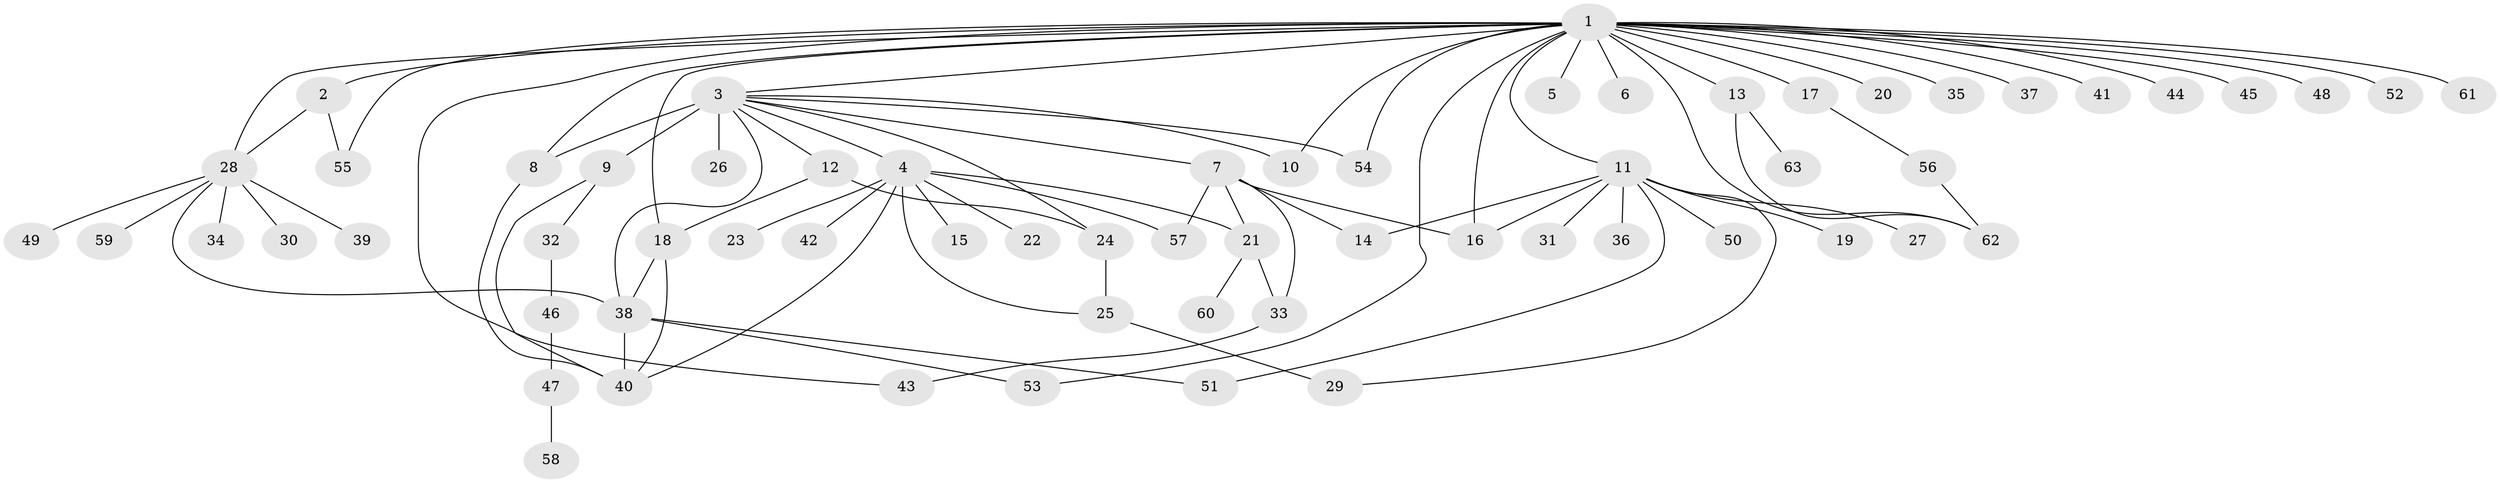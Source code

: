 // original degree distribution, {31: 0.009615384615384616, 4: 0.057692307692307696, 21: 0.009615384615384616, 10: 0.009615384615384616, 1: 0.49038461538461536, 7: 0.019230769230769232, 2: 0.28846153846153844, 12: 0.009615384615384616, 5: 0.019230769230769232, 3: 0.07692307692307693, 9: 0.009615384615384616}
// Generated by graph-tools (version 1.1) at 2025/50/03/04/25 22:50:11]
// undirected, 63 vertices, 88 edges
graph export_dot {
  node [color=gray90,style=filled];
  1;
  2;
  3;
  4;
  5;
  6;
  7;
  8;
  9;
  10;
  11;
  12;
  13;
  14;
  15;
  16;
  17;
  18;
  19;
  20;
  21;
  22;
  23;
  24;
  25;
  26;
  27;
  28;
  29;
  30;
  31;
  32;
  33;
  34;
  35;
  36;
  37;
  38;
  39;
  40;
  41;
  42;
  43;
  44;
  45;
  46;
  47;
  48;
  49;
  50;
  51;
  52;
  53;
  54;
  55;
  56;
  57;
  58;
  59;
  60;
  61;
  62;
  63;
  1 -- 2 [weight=1.0];
  1 -- 3 [weight=1.0];
  1 -- 5 [weight=1.0];
  1 -- 6 [weight=1.0];
  1 -- 8 [weight=1.0];
  1 -- 10 [weight=1.0];
  1 -- 11 [weight=1.0];
  1 -- 13 [weight=1.0];
  1 -- 16 [weight=1.0];
  1 -- 17 [weight=1.0];
  1 -- 18 [weight=1.0];
  1 -- 20 [weight=1.0];
  1 -- 28 [weight=1.0];
  1 -- 35 [weight=1.0];
  1 -- 37 [weight=1.0];
  1 -- 41 [weight=1.0];
  1 -- 43 [weight=1.0];
  1 -- 44 [weight=1.0];
  1 -- 45 [weight=1.0];
  1 -- 48 [weight=1.0];
  1 -- 52 [weight=1.0];
  1 -- 53 [weight=1.0];
  1 -- 54 [weight=1.0];
  1 -- 55 [weight=1.0];
  1 -- 61 [weight=1.0];
  1 -- 62 [weight=1.0];
  2 -- 28 [weight=1.0];
  2 -- 55 [weight=1.0];
  3 -- 4 [weight=1.0];
  3 -- 7 [weight=1.0];
  3 -- 8 [weight=8.0];
  3 -- 9 [weight=1.0];
  3 -- 10 [weight=1.0];
  3 -- 12 [weight=1.0];
  3 -- 24 [weight=1.0];
  3 -- 26 [weight=1.0];
  3 -- 38 [weight=1.0];
  3 -- 54 [weight=1.0];
  4 -- 15 [weight=1.0];
  4 -- 21 [weight=1.0];
  4 -- 22 [weight=1.0];
  4 -- 23 [weight=1.0];
  4 -- 25 [weight=1.0];
  4 -- 40 [weight=1.0];
  4 -- 42 [weight=1.0];
  4 -- 57 [weight=1.0];
  7 -- 14 [weight=1.0];
  7 -- 16 [weight=1.0];
  7 -- 21 [weight=1.0];
  7 -- 33 [weight=1.0];
  7 -- 57 [weight=1.0];
  8 -- 40 [weight=1.0];
  9 -- 32 [weight=1.0];
  9 -- 40 [weight=1.0];
  11 -- 14 [weight=1.0];
  11 -- 16 [weight=1.0];
  11 -- 19 [weight=1.0];
  11 -- 27 [weight=1.0];
  11 -- 29 [weight=1.0];
  11 -- 31 [weight=1.0];
  11 -- 36 [weight=1.0];
  11 -- 50 [weight=1.0];
  11 -- 51 [weight=1.0];
  12 -- 18 [weight=1.0];
  12 -- 24 [weight=1.0];
  13 -- 62 [weight=1.0];
  13 -- 63 [weight=1.0];
  17 -- 56 [weight=1.0];
  18 -- 38 [weight=1.0];
  18 -- 40 [weight=1.0];
  21 -- 33 [weight=1.0];
  21 -- 60 [weight=1.0];
  24 -- 25 [weight=1.0];
  25 -- 29 [weight=1.0];
  28 -- 30 [weight=1.0];
  28 -- 34 [weight=1.0];
  28 -- 38 [weight=1.0];
  28 -- 39 [weight=1.0];
  28 -- 49 [weight=1.0];
  28 -- 59 [weight=1.0];
  32 -- 46 [weight=1.0];
  33 -- 43 [weight=1.0];
  38 -- 40 [weight=1.0];
  38 -- 51 [weight=1.0];
  38 -- 53 [weight=1.0];
  46 -- 47 [weight=1.0];
  47 -- 58 [weight=1.0];
  56 -- 62 [weight=1.0];
}
